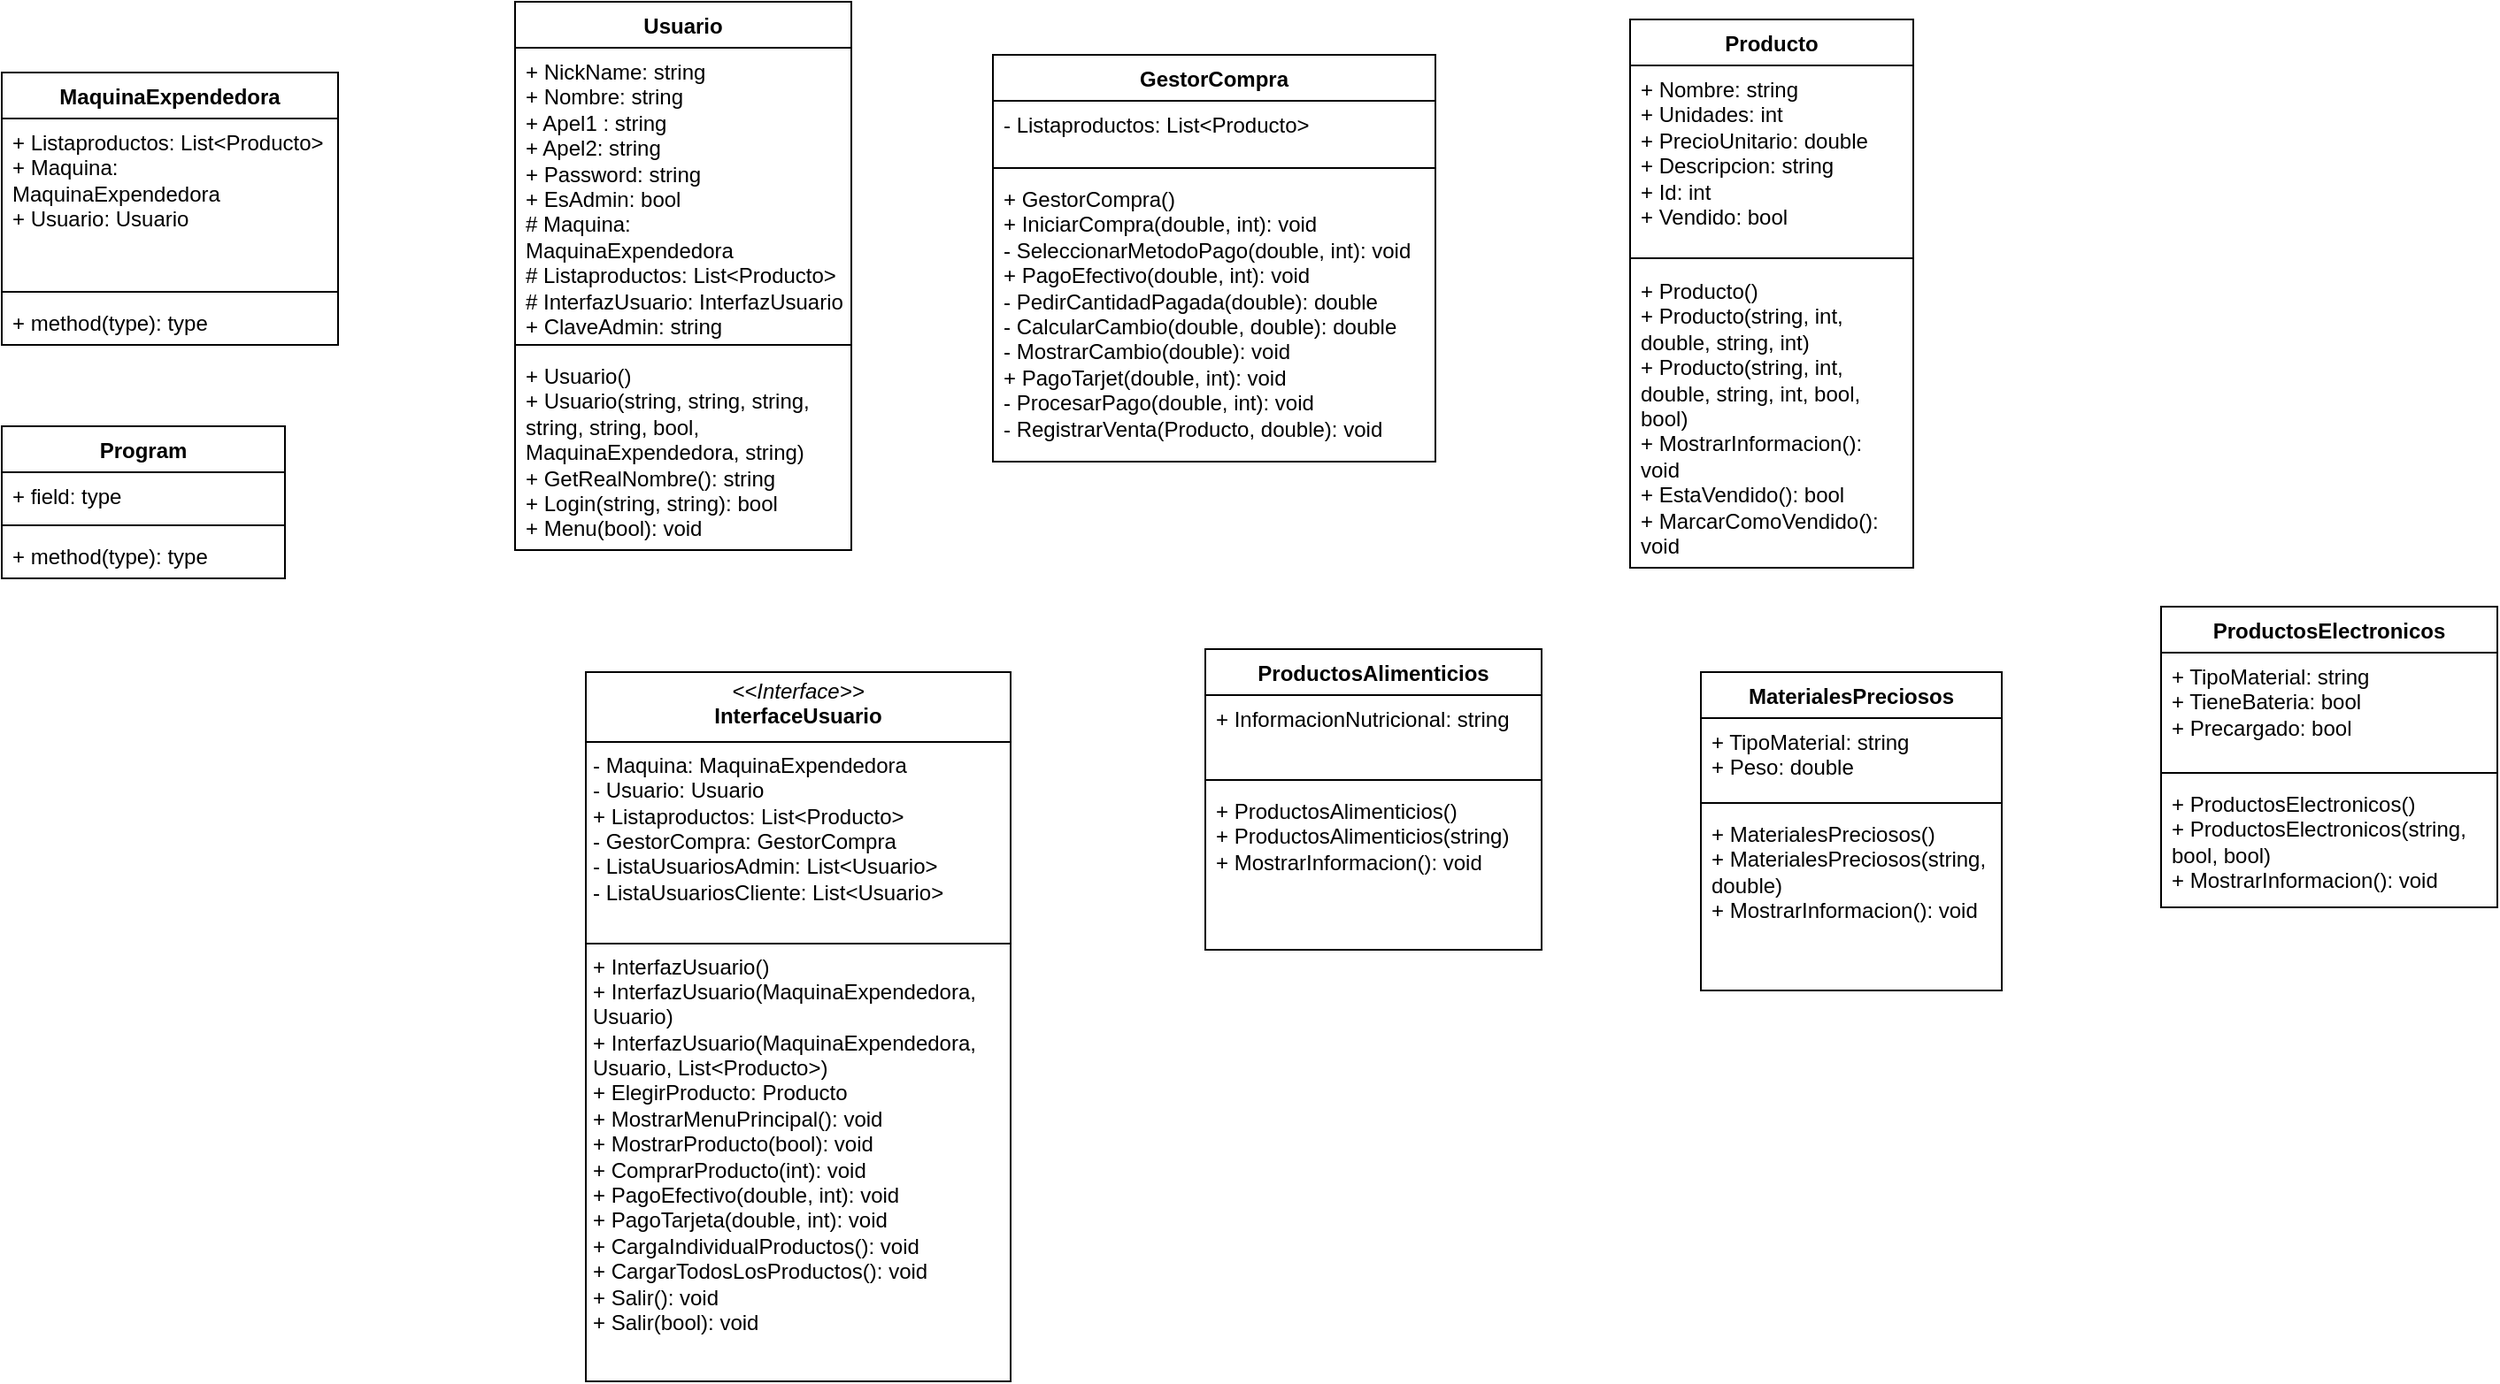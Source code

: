 <mxfile version="24.2.5" type="github">
  <diagram name="Página-1" id="6qPDoaARSN0rU8H7et-a">
    <mxGraphModel dx="1870" dy="950" grid="1" gridSize="10" guides="1" tooltips="1" connect="1" arrows="1" fold="1" page="1" pageScale="1" pageWidth="827" pageHeight="1169" background="none" math="0" shadow="0">
      <root>
        <mxCell id="0" />
        <mxCell id="1" parent="0" />
        <mxCell id="ljXTEB833THAAeLaWiwh-1" value="Usuario" style="swimlane;fontStyle=1;align=center;verticalAlign=top;childLayout=stackLayout;horizontal=1;startSize=26;horizontalStack=0;resizeParent=1;resizeParentMax=0;resizeLast=0;collapsible=1;marginBottom=0;whiteSpace=wrap;html=1;" vertex="1" parent="1">
          <mxGeometry x="360" y="20" width="190" height="310" as="geometry" />
        </mxCell>
        <mxCell id="ljXTEB833THAAeLaWiwh-2" value="+ NickName: string&amp;nbsp;&lt;div&gt;+ Nombre: string&amp;nbsp;&lt;/div&gt;&lt;div&gt;+ Apel1 : string&lt;/div&gt;&lt;div&gt;+ Apel2: string&amp;nbsp;&lt;/div&gt;&lt;div&gt;+ Password: string&amp;nbsp;&lt;/div&gt;&lt;div&gt;+ EsAdmin: bool&lt;/div&gt;&lt;div&gt;# Maquina: MaquinaExpendedora&lt;/div&gt;&lt;div&gt;# Listaproductos: List&amp;lt;Producto&amp;gt;&lt;/div&gt;&lt;div&gt;# InterfazUsuario: InterfazUsuario&lt;/div&gt;&lt;div&gt;+ ClaveAdmin: string&lt;/div&gt;" style="text;strokeColor=none;fillColor=none;align=left;verticalAlign=top;spacingLeft=4;spacingRight=4;overflow=hidden;rotatable=0;points=[[0,0.5],[1,0.5]];portConstraint=eastwest;whiteSpace=wrap;html=1;" vertex="1" parent="ljXTEB833THAAeLaWiwh-1">
          <mxGeometry y="26" width="190" height="164" as="geometry" />
        </mxCell>
        <mxCell id="ljXTEB833THAAeLaWiwh-3" value="" style="line;strokeWidth=1;fillColor=none;align=left;verticalAlign=middle;spacingTop=-1;spacingLeft=3;spacingRight=3;rotatable=0;labelPosition=right;points=[];portConstraint=eastwest;strokeColor=inherit;" vertex="1" parent="ljXTEB833THAAeLaWiwh-1">
          <mxGeometry y="190" width="190" height="8" as="geometry" />
        </mxCell>
        <mxCell id="ljXTEB833THAAeLaWiwh-4" value="+ Usuario()&amp;nbsp;&lt;div&gt;+ Usuario(string, string, string, string, string, bool, MaquinaExpendedora, string)&lt;br&gt;&lt;div&gt;+ GetRealNombre(): string&lt;div&gt;+ Login(string, string): bool&lt;/div&gt;&lt;div&gt;+ Menu(bool): void&lt;/div&gt;&lt;/div&gt;&lt;/div&gt;" style="text;strokeColor=none;fillColor=none;align=left;verticalAlign=top;spacingLeft=4;spacingRight=4;overflow=hidden;rotatable=0;points=[[0,0.5],[1,0.5]];portConstraint=eastwest;whiteSpace=wrap;html=1;" vertex="1" parent="ljXTEB833THAAeLaWiwh-1">
          <mxGeometry y="198" width="190" height="112" as="geometry" />
        </mxCell>
        <mxCell id="ljXTEB833THAAeLaWiwh-5" value="Producto" style="swimlane;fontStyle=1;align=center;verticalAlign=top;childLayout=stackLayout;horizontal=1;startSize=26;horizontalStack=0;resizeParent=1;resizeParentMax=0;resizeLast=0;collapsible=1;marginBottom=0;whiteSpace=wrap;html=1;" vertex="1" parent="1">
          <mxGeometry x="990" y="30" width="160" height="310" as="geometry" />
        </mxCell>
        <mxCell id="ljXTEB833THAAeLaWiwh-6" value="+ Nombre: string&lt;div&gt;+ Unidades: int&lt;/div&gt;&lt;div&gt;+ PrecioUnitario: double&lt;/div&gt;&lt;div&gt;+ Descripcion: string&amp;nbsp;&lt;/div&gt;&lt;div&gt;+ Id: int&lt;/div&gt;&lt;div&gt;+ Vendido: bool&lt;/div&gt;" style="text;strokeColor=none;fillColor=none;align=left;verticalAlign=top;spacingLeft=4;spacingRight=4;overflow=hidden;rotatable=0;points=[[0,0.5],[1,0.5]];portConstraint=eastwest;whiteSpace=wrap;html=1;" vertex="1" parent="ljXTEB833THAAeLaWiwh-5">
          <mxGeometry y="26" width="160" height="104" as="geometry" />
        </mxCell>
        <mxCell id="ljXTEB833THAAeLaWiwh-7" value="" style="line;strokeWidth=1;fillColor=none;align=left;verticalAlign=middle;spacingTop=-1;spacingLeft=3;spacingRight=3;rotatable=0;labelPosition=right;points=[];portConstraint=eastwest;strokeColor=inherit;" vertex="1" parent="ljXTEB833THAAeLaWiwh-5">
          <mxGeometry y="130" width="160" height="10" as="geometry" />
        </mxCell>
        <mxCell id="ljXTEB833THAAeLaWiwh-8" value="+ Producto()&lt;div&gt;+ Producto(string, int, double, string, int)&lt;/div&gt;&lt;div&gt;+&amp;nbsp;&lt;span style=&quot;background-color: initial;&quot;&gt;Producto(string, int, double, string, int, bool, bool)&lt;/span&gt;&lt;/div&gt;&lt;div&gt;&lt;span style=&quot;background-color: initial;&quot;&gt;+ MostrarInformacion(): void&lt;/span&gt;&lt;/div&gt;&lt;div&gt;&lt;span style=&quot;background-color: initial;&quot;&gt;+ EstaVendido(): bool&amp;nbsp;&lt;/span&gt;&lt;/div&gt;&lt;div&gt;&lt;span style=&quot;background-color: initial;&quot;&gt;+ MarcarComoVendido(): void&lt;/span&gt;&lt;/div&gt;" style="text;strokeColor=none;fillColor=none;align=left;verticalAlign=top;spacingLeft=4;spacingRight=4;overflow=hidden;rotatable=0;points=[[0,0.5],[1,0.5]];portConstraint=eastwest;whiteSpace=wrap;html=1;" vertex="1" parent="ljXTEB833THAAeLaWiwh-5">
          <mxGeometry y="140" width="160" height="170" as="geometry" />
        </mxCell>
        <mxCell id="ljXTEB833THAAeLaWiwh-9" value="MaquinaExpendedora" style="swimlane;fontStyle=1;align=center;verticalAlign=top;childLayout=stackLayout;horizontal=1;startSize=26;horizontalStack=0;resizeParent=1;resizeParentMax=0;resizeLast=0;collapsible=1;marginBottom=0;whiteSpace=wrap;html=1;" vertex="1" parent="1">
          <mxGeometry x="70" y="60" width="190" height="154" as="geometry" />
        </mxCell>
        <mxCell id="ljXTEB833THAAeLaWiwh-10" value="+ Listaproductos: List&amp;lt;Producto&amp;gt;&lt;div&gt;+ Maquina: MaquinaExpendedora&lt;/div&gt;&lt;div&gt;+ Usuario: Usuario&lt;/div&gt;" style="text;strokeColor=none;fillColor=none;align=left;verticalAlign=top;spacingLeft=4;spacingRight=4;overflow=hidden;rotatable=0;points=[[0,0.5],[1,0.5]];portConstraint=eastwest;whiteSpace=wrap;html=1;" vertex="1" parent="ljXTEB833THAAeLaWiwh-9">
          <mxGeometry y="26" width="190" height="94" as="geometry" />
        </mxCell>
        <mxCell id="ljXTEB833THAAeLaWiwh-11" value="" style="line;strokeWidth=1;fillColor=none;align=left;verticalAlign=middle;spacingTop=-1;spacingLeft=3;spacingRight=3;rotatable=0;labelPosition=right;points=[];portConstraint=eastwest;strokeColor=inherit;" vertex="1" parent="ljXTEB833THAAeLaWiwh-9">
          <mxGeometry y="120" width="190" height="8" as="geometry" />
        </mxCell>
        <mxCell id="ljXTEB833THAAeLaWiwh-12" value="+ method(type): type" style="text;strokeColor=none;fillColor=none;align=left;verticalAlign=top;spacingLeft=4;spacingRight=4;overflow=hidden;rotatable=0;points=[[0,0.5],[1,0.5]];portConstraint=eastwest;whiteSpace=wrap;html=1;" vertex="1" parent="ljXTEB833THAAeLaWiwh-9">
          <mxGeometry y="128" width="190" height="26" as="geometry" />
        </mxCell>
        <mxCell id="ljXTEB833THAAeLaWiwh-14" value="ProductosElectronicos" style="swimlane;fontStyle=1;align=center;verticalAlign=top;childLayout=stackLayout;horizontal=1;startSize=26;horizontalStack=0;resizeParent=1;resizeParentMax=0;resizeLast=0;collapsible=1;marginBottom=0;whiteSpace=wrap;html=1;" vertex="1" parent="1">
          <mxGeometry x="1290" y="362" width="190" height="170" as="geometry" />
        </mxCell>
        <mxCell id="ljXTEB833THAAeLaWiwh-15" value="+ TipoMaterial: string&lt;div&gt;+ TieneBateria: bool&lt;/div&gt;&lt;div&gt;+ Precargado: bool&lt;/div&gt;" style="text;strokeColor=none;fillColor=none;align=left;verticalAlign=top;spacingLeft=4;spacingRight=4;overflow=hidden;rotatable=0;points=[[0,0.5],[1,0.5]];portConstraint=eastwest;whiteSpace=wrap;html=1;" vertex="1" parent="ljXTEB833THAAeLaWiwh-14">
          <mxGeometry y="26" width="190" height="64" as="geometry" />
        </mxCell>
        <mxCell id="ljXTEB833THAAeLaWiwh-16" value="" style="line;strokeWidth=1;fillColor=none;align=left;verticalAlign=middle;spacingTop=-1;spacingLeft=3;spacingRight=3;rotatable=0;labelPosition=right;points=[];portConstraint=eastwest;strokeColor=inherit;" vertex="1" parent="ljXTEB833THAAeLaWiwh-14">
          <mxGeometry y="90" width="190" height="8" as="geometry" />
        </mxCell>
        <mxCell id="ljXTEB833THAAeLaWiwh-17" value="+ ProductosElectronicos()&lt;div&gt;+ ProductosElectronicos(string, bool, bool)&lt;/div&gt;&lt;div&gt;+ MostrarInformacion(): void&lt;/div&gt;" style="text;strokeColor=none;fillColor=none;align=left;verticalAlign=top;spacingLeft=4;spacingRight=4;overflow=hidden;rotatable=0;points=[[0,0.5],[1,0.5]];portConstraint=eastwest;whiteSpace=wrap;html=1;" vertex="1" parent="ljXTEB833THAAeLaWiwh-14">
          <mxGeometry y="98" width="190" height="72" as="geometry" />
        </mxCell>
        <mxCell id="ljXTEB833THAAeLaWiwh-18" value="ProductosAlimenticios" style="swimlane;fontStyle=1;align=center;verticalAlign=top;childLayout=stackLayout;horizontal=1;startSize=26;horizontalStack=0;resizeParent=1;resizeParentMax=0;resizeLast=0;collapsible=1;marginBottom=0;whiteSpace=wrap;html=1;" vertex="1" parent="1">
          <mxGeometry x="750" y="386" width="190" height="170" as="geometry" />
        </mxCell>
        <mxCell id="ljXTEB833THAAeLaWiwh-19" value="+ InformacionNutricional: string" style="text;strokeColor=none;fillColor=none;align=left;verticalAlign=top;spacingLeft=4;spacingRight=4;overflow=hidden;rotatable=0;points=[[0,0.5],[1,0.5]];portConstraint=eastwest;whiteSpace=wrap;html=1;" vertex="1" parent="ljXTEB833THAAeLaWiwh-18">
          <mxGeometry y="26" width="190" height="44" as="geometry" />
        </mxCell>
        <mxCell id="ljXTEB833THAAeLaWiwh-20" value="" style="line;strokeWidth=1;fillColor=none;align=left;verticalAlign=middle;spacingTop=-1;spacingLeft=3;spacingRight=3;rotatable=0;labelPosition=right;points=[];portConstraint=eastwest;strokeColor=inherit;" vertex="1" parent="ljXTEB833THAAeLaWiwh-18">
          <mxGeometry y="70" width="190" height="8" as="geometry" />
        </mxCell>
        <mxCell id="ljXTEB833THAAeLaWiwh-21" value="+ ProductosAlimenticios()&lt;div&gt;+ ProductosAlimenticios(string)&lt;/div&gt;&lt;div&gt;+ MostrarInformacion(): void&lt;/div&gt;" style="text;strokeColor=none;fillColor=none;align=left;verticalAlign=top;spacingLeft=4;spacingRight=4;overflow=hidden;rotatable=0;points=[[0,0.5],[1,0.5]];portConstraint=eastwest;whiteSpace=wrap;html=1;" vertex="1" parent="ljXTEB833THAAeLaWiwh-18">
          <mxGeometry y="78" width="190" height="92" as="geometry" />
        </mxCell>
        <mxCell id="ljXTEB833THAAeLaWiwh-22" value="MaterialesPreciosos" style="swimlane;fontStyle=1;align=center;verticalAlign=top;childLayout=stackLayout;horizontal=1;startSize=26;horizontalStack=0;resizeParent=1;resizeParentMax=0;resizeLast=0;collapsible=1;marginBottom=0;whiteSpace=wrap;html=1;" vertex="1" parent="1">
          <mxGeometry x="1030" y="399" width="170" height="180" as="geometry" />
        </mxCell>
        <mxCell id="ljXTEB833THAAeLaWiwh-23" value="+ TipoMaterial: string&lt;div&gt;+ Peso: double&lt;/div&gt;" style="text;strokeColor=none;fillColor=none;align=left;verticalAlign=top;spacingLeft=4;spacingRight=4;overflow=hidden;rotatable=0;points=[[0,0.5],[1,0.5]];portConstraint=eastwest;whiteSpace=wrap;html=1;" vertex="1" parent="ljXTEB833THAAeLaWiwh-22">
          <mxGeometry y="26" width="170" height="44" as="geometry" />
        </mxCell>
        <mxCell id="ljXTEB833THAAeLaWiwh-24" value="" style="line;strokeWidth=1;fillColor=none;align=left;verticalAlign=middle;spacingTop=-1;spacingLeft=3;spacingRight=3;rotatable=0;labelPosition=right;points=[];portConstraint=eastwest;strokeColor=inherit;" vertex="1" parent="ljXTEB833THAAeLaWiwh-22">
          <mxGeometry y="70" width="170" height="8" as="geometry" />
        </mxCell>
        <mxCell id="ljXTEB833THAAeLaWiwh-25" value="+ MaterialesPreciosos()&lt;div&gt;+ MaterialesPreciosos(string, double)&amp;nbsp;&lt;/div&gt;&lt;div&gt;+ MostrarInformacion(): void&lt;/div&gt;" style="text;strokeColor=none;fillColor=none;align=left;verticalAlign=top;spacingLeft=4;spacingRight=4;overflow=hidden;rotatable=0;points=[[0,0.5],[1,0.5]];portConstraint=eastwest;whiteSpace=wrap;html=1;" vertex="1" parent="ljXTEB833THAAeLaWiwh-22">
          <mxGeometry y="78" width="170" height="102" as="geometry" />
        </mxCell>
        <mxCell id="ljXTEB833THAAeLaWiwh-27" value="GestorCompra" style="swimlane;fontStyle=1;align=center;verticalAlign=top;childLayout=stackLayout;horizontal=1;startSize=26;horizontalStack=0;resizeParent=1;resizeParentMax=0;resizeLast=0;collapsible=1;marginBottom=0;whiteSpace=wrap;html=1;" vertex="1" parent="1">
          <mxGeometry x="630" y="50" width="250" height="230" as="geometry" />
        </mxCell>
        <mxCell id="ljXTEB833THAAeLaWiwh-28" value="- Listaproductos: List&amp;lt;Producto&amp;gt;&amp;nbsp;&lt;div&gt;&lt;br&gt;&lt;/div&gt;" style="text;strokeColor=none;fillColor=none;align=left;verticalAlign=top;spacingLeft=4;spacingRight=4;overflow=hidden;rotatable=0;points=[[0,0.5],[1,0.5]];portConstraint=eastwest;whiteSpace=wrap;html=1;" vertex="1" parent="ljXTEB833THAAeLaWiwh-27">
          <mxGeometry y="26" width="250" height="34" as="geometry" />
        </mxCell>
        <mxCell id="ljXTEB833THAAeLaWiwh-29" value="" style="line;strokeWidth=1;fillColor=none;align=left;verticalAlign=middle;spacingTop=-1;spacingLeft=3;spacingRight=3;rotatable=0;labelPosition=right;points=[];portConstraint=eastwest;strokeColor=inherit;" vertex="1" parent="ljXTEB833THAAeLaWiwh-27">
          <mxGeometry y="60" width="250" height="8" as="geometry" />
        </mxCell>
        <mxCell id="ljXTEB833THAAeLaWiwh-30" value="+ GestorCompra()&lt;div&gt;+ IniciarCompra(double, int): void&lt;/div&gt;&lt;div&gt;- SeleccionarMetodoPago(double, int): void&lt;/div&gt;&lt;div&gt;+ PagoEfectivo(double, int): void&lt;/div&gt;&lt;div&gt;- PedirCantidadPagada(double): double&lt;/div&gt;&lt;div&gt;- CalcularCambio(double, double): double&amp;nbsp;&lt;/div&gt;&lt;div&gt;- MostrarCambio(double): void&amp;nbsp;&lt;/div&gt;&lt;div&gt;+ PagoTarjet(double, int): void&amp;nbsp;&lt;/div&gt;&lt;div&gt;- ProcesarPago(double, int): void&lt;/div&gt;&lt;div&gt;- RegistrarVenta(Producto, double): void&lt;/div&gt;" style="text;strokeColor=none;fillColor=none;align=left;verticalAlign=top;spacingLeft=4;spacingRight=4;overflow=hidden;rotatable=0;points=[[0,0.5],[1,0.5]];portConstraint=eastwest;whiteSpace=wrap;html=1;" vertex="1" parent="ljXTEB833THAAeLaWiwh-27">
          <mxGeometry y="68" width="250" height="162" as="geometry" />
        </mxCell>
        <mxCell id="ljXTEB833THAAeLaWiwh-31" value="&lt;p style=&quot;margin:0px;margin-top:4px;text-align:center;&quot;&gt;&lt;i&gt;&amp;lt;&amp;lt;Interface&amp;gt;&amp;gt;&lt;/i&gt;&lt;br&gt;&lt;b&gt;InterfaceUsuario&lt;/b&gt;&lt;/p&gt;&lt;hr size=&quot;1&quot; style=&quot;border-style:solid;&quot;&gt;&lt;p style=&quot;margin:0px;margin-left:4px;&quot;&gt;- Maquina: MaquinaExpendedora&lt;br&gt;- Usuario: Usuario&lt;/p&gt;&lt;p style=&quot;margin:0px;margin-left:4px;&quot;&gt;+ Listaproductos: List&amp;lt;Producto&amp;gt;&lt;/p&gt;&lt;p style=&quot;margin:0px;margin-left:4px;&quot;&gt;- GestorCompra: GestorCompra&lt;/p&gt;&lt;p style=&quot;margin:0px;margin-left:4px;&quot;&gt;- ListaUsuariosAdmin: List&amp;lt;Usuario&amp;gt;&lt;/p&gt;&lt;p style=&quot;margin:0px;margin-left:4px;&quot;&gt;- ListaUsuariosCliente: List&amp;lt;Usuario&amp;gt;&lt;/p&gt;&lt;p style=&quot;margin:0px;margin-left:4px;&quot;&gt;&lt;br&gt;&lt;/p&gt;&lt;hr size=&quot;1&quot; style=&quot;border-style:solid;&quot;&gt;&lt;p style=&quot;margin:0px;margin-left:4px;&quot;&gt;+ InterfazUsuario()&lt;br&gt;+ InterfazUsuario(MaquinaExpendedora, Usuario)&lt;/p&gt;&lt;p style=&quot;margin:0px;margin-left:4px;&quot;&gt;+ InterfazUsuario(MaquinaExpendedora, Usuario, List&amp;lt;Producto&amp;gt;)&lt;/p&gt;&lt;p style=&quot;margin:0px;margin-left:4px;&quot;&gt;+ ElegirProducto: Producto&lt;/p&gt;&lt;p style=&quot;margin:0px;margin-left:4px;&quot;&gt;+ MostrarMenuPrincipal(): void&lt;/p&gt;&lt;p style=&quot;margin:0px;margin-left:4px;&quot;&gt;+ MostrarProducto(bool): void&lt;/p&gt;&lt;p style=&quot;margin:0px;margin-left:4px;&quot;&gt;+ ComprarProducto(int): void&lt;/p&gt;&lt;p style=&quot;margin:0px;margin-left:4px;&quot;&gt;+ PagoEfectivo(double, int): void&lt;/p&gt;&lt;p style=&quot;margin:0px;margin-left:4px;&quot;&gt;+ PagoTarjeta(double, int): void&lt;/p&gt;&lt;p style=&quot;margin:0px;margin-left:4px;&quot;&gt;+ CargaIndividualProductos(): void&lt;/p&gt;&lt;p style=&quot;margin:0px;margin-left:4px;&quot;&gt;+ CargarTodosLosProductos(): void&lt;/p&gt;&lt;p style=&quot;margin:0px;margin-left:4px;&quot;&gt;+ Salir(): void&lt;/p&gt;&lt;p style=&quot;margin:0px;margin-left:4px;&quot;&gt;+ Salir(bool): void&lt;/p&gt;" style="verticalAlign=top;align=left;overflow=fill;html=1;whiteSpace=wrap;" vertex="1" parent="1">
          <mxGeometry x="400" y="399" width="240" height="401" as="geometry" />
        </mxCell>
        <mxCell id="ljXTEB833THAAeLaWiwh-39" value="Program" style="swimlane;fontStyle=1;align=center;verticalAlign=top;childLayout=stackLayout;horizontal=1;startSize=26;horizontalStack=0;resizeParent=1;resizeParentMax=0;resizeLast=0;collapsible=1;marginBottom=0;whiteSpace=wrap;html=1;" vertex="1" parent="1">
          <mxGeometry x="70" y="260" width="160" height="86" as="geometry" />
        </mxCell>
        <mxCell id="ljXTEB833THAAeLaWiwh-40" value="+ field: type" style="text;strokeColor=none;fillColor=none;align=left;verticalAlign=top;spacingLeft=4;spacingRight=4;overflow=hidden;rotatable=0;points=[[0,0.5],[1,0.5]];portConstraint=eastwest;whiteSpace=wrap;html=1;" vertex="1" parent="ljXTEB833THAAeLaWiwh-39">
          <mxGeometry y="26" width="160" height="26" as="geometry" />
        </mxCell>
        <mxCell id="ljXTEB833THAAeLaWiwh-41" value="" style="line;strokeWidth=1;fillColor=none;align=left;verticalAlign=middle;spacingTop=-1;spacingLeft=3;spacingRight=3;rotatable=0;labelPosition=right;points=[];portConstraint=eastwest;strokeColor=inherit;" vertex="1" parent="ljXTEB833THAAeLaWiwh-39">
          <mxGeometry y="52" width="160" height="8" as="geometry" />
        </mxCell>
        <mxCell id="ljXTEB833THAAeLaWiwh-42" value="+ method(type): type" style="text;strokeColor=none;fillColor=none;align=left;verticalAlign=top;spacingLeft=4;spacingRight=4;overflow=hidden;rotatable=0;points=[[0,0.5],[1,0.5]];portConstraint=eastwest;whiteSpace=wrap;html=1;" vertex="1" parent="ljXTEB833THAAeLaWiwh-39">
          <mxGeometry y="60" width="160" height="26" as="geometry" />
        </mxCell>
      </root>
    </mxGraphModel>
  </diagram>
</mxfile>
